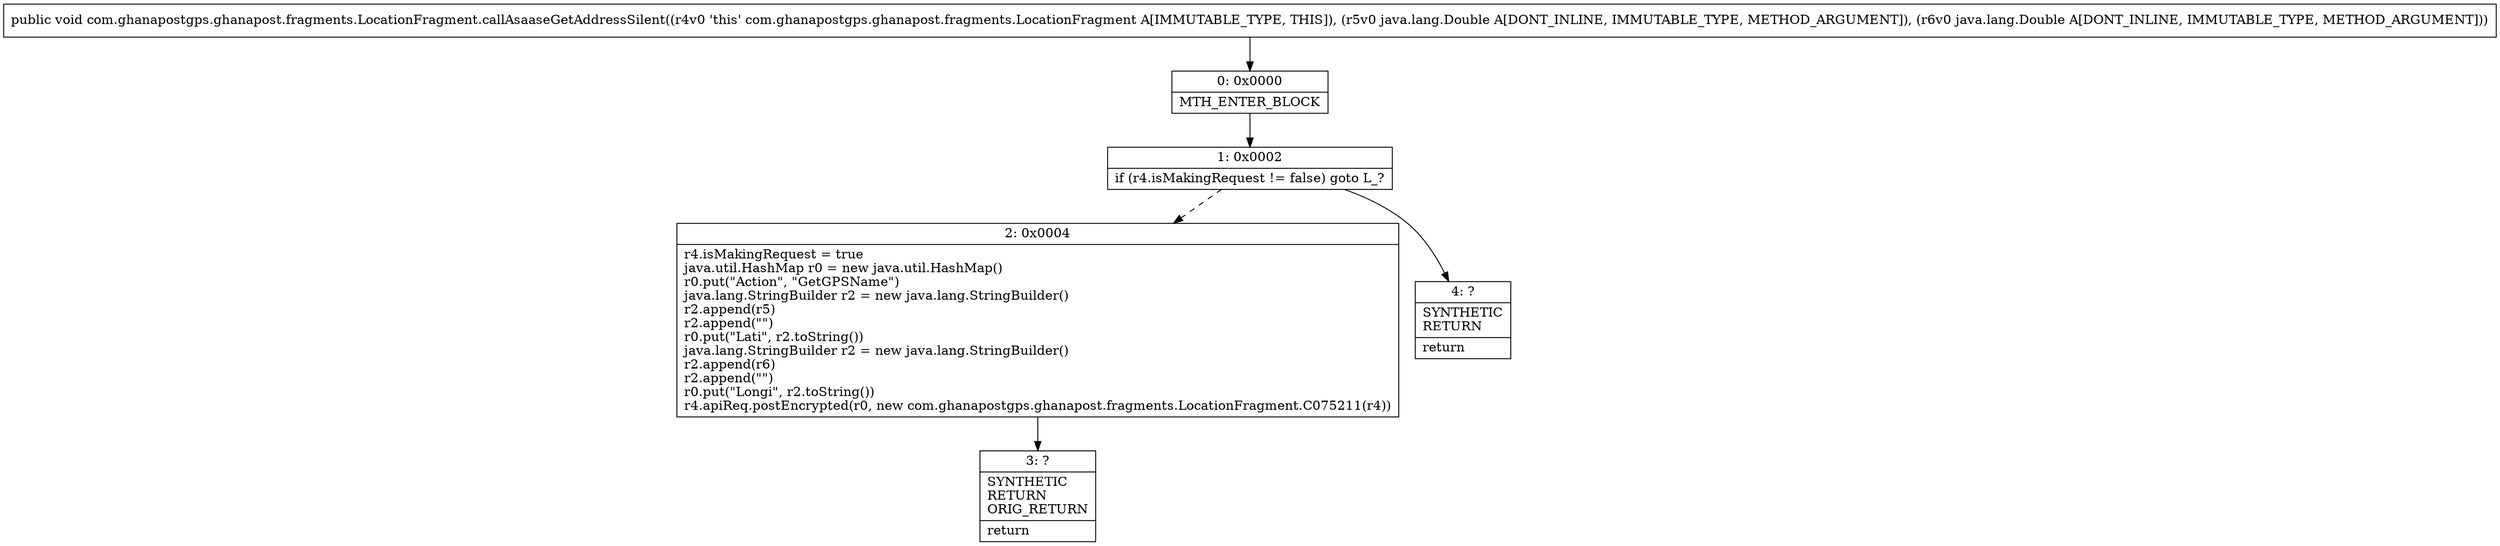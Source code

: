 digraph "CFG forcom.ghanapostgps.ghanapost.fragments.LocationFragment.callAsaaseGetAddressSilent(Ljava\/lang\/Double;Ljava\/lang\/Double;)V" {
Node_0 [shape=record,label="{0\:\ 0x0000|MTH_ENTER_BLOCK\l}"];
Node_1 [shape=record,label="{1\:\ 0x0002|if (r4.isMakingRequest != false) goto L_?\l}"];
Node_2 [shape=record,label="{2\:\ 0x0004|r4.isMakingRequest = true\ljava.util.HashMap r0 = new java.util.HashMap()\lr0.put(\"Action\", \"GetGPSName\")\ljava.lang.StringBuilder r2 = new java.lang.StringBuilder()\lr2.append(r5)\lr2.append(\"\")\lr0.put(\"Lati\", r2.toString())\ljava.lang.StringBuilder r2 = new java.lang.StringBuilder()\lr2.append(r6)\lr2.append(\"\")\lr0.put(\"Longi\", r2.toString())\lr4.apiReq.postEncrypted(r0, new com.ghanapostgps.ghanapost.fragments.LocationFragment.C075211(r4))\l}"];
Node_3 [shape=record,label="{3\:\ ?|SYNTHETIC\lRETURN\lORIG_RETURN\l|return\l}"];
Node_4 [shape=record,label="{4\:\ ?|SYNTHETIC\lRETURN\l|return\l}"];
MethodNode[shape=record,label="{public void com.ghanapostgps.ghanapost.fragments.LocationFragment.callAsaaseGetAddressSilent((r4v0 'this' com.ghanapostgps.ghanapost.fragments.LocationFragment A[IMMUTABLE_TYPE, THIS]), (r5v0 java.lang.Double A[DONT_INLINE, IMMUTABLE_TYPE, METHOD_ARGUMENT]), (r6v0 java.lang.Double A[DONT_INLINE, IMMUTABLE_TYPE, METHOD_ARGUMENT])) }"];
MethodNode -> Node_0;
Node_0 -> Node_1;
Node_1 -> Node_2[style=dashed];
Node_1 -> Node_4;
Node_2 -> Node_3;
}

